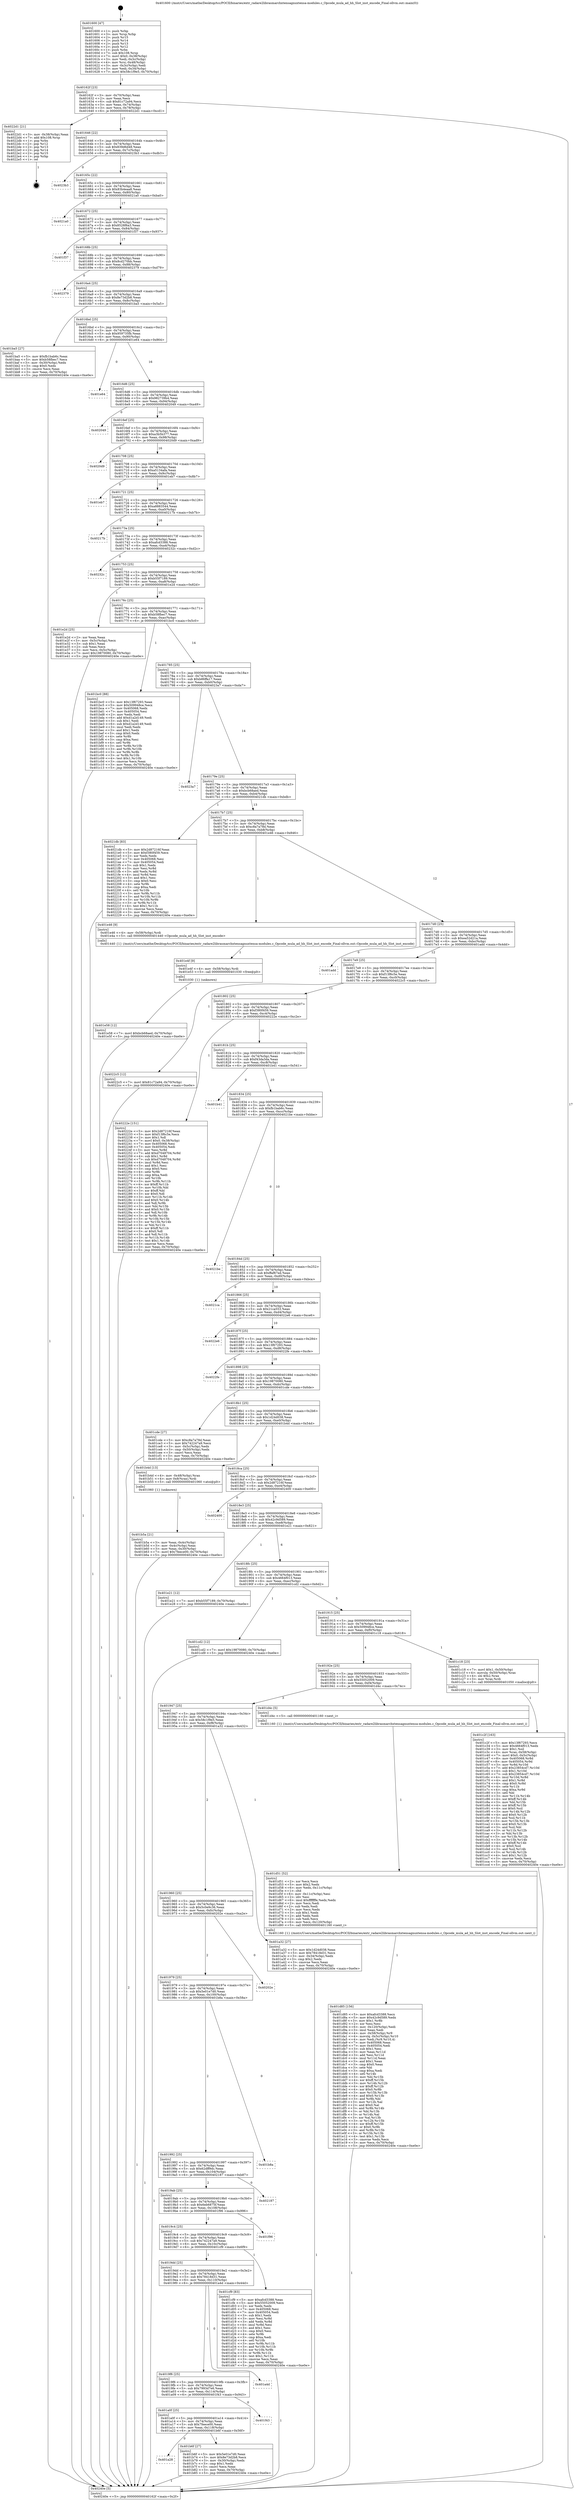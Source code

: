 digraph "0x401600" {
  label = "0x401600 (/mnt/c/Users/mathe/Desktop/tcc/POCII/binaries/extr_radare2librasmarchxtensagnuxtensa-modules.c_Opcode_mula_ad_hh_Slot_inst_encode_Final-ollvm.out::main(0))"
  labelloc = "t"
  node[shape=record]

  Entry [label="",width=0.3,height=0.3,shape=circle,fillcolor=black,style=filled]
  "0x40162f" [label="{
     0x40162f [23]\l
     | [instrs]\l
     &nbsp;&nbsp;0x40162f \<+3\>: mov -0x70(%rbp),%eax\l
     &nbsp;&nbsp;0x401632 \<+2\>: mov %eax,%ecx\l
     &nbsp;&nbsp;0x401634 \<+6\>: sub $0x81c72a94,%ecx\l
     &nbsp;&nbsp;0x40163a \<+3\>: mov %eax,-0x74(%rbp)\l
     &nbsp;&nbsp;0x40163d \<+3\>: mov %ecx,-0x78(%rbp)\l
     &nbsp;&nbsp;0x401640 \<+6\>: je 00000000004022d1 \<main+0xcd1\>\l
  }"]
  "0x4022d1" [label="{
     0x4022d1 [21]\l
     | [instrs]\l
     &nbsp;&nbsp;0x4022d1 \<+3\>: mov -0x38(%rbp),%eax\l
     &nbsp;&nbsp;0x4022d4 \<+7\>: add $0x108,%rsp\l
     &nbsp;&nbsp;0x4022db \<+1\>: pop %rbx\l
     &nbsp;&nbsp;0x4022dc \<+2\>: pop %r12\l
     &nbsp;&nbsp;0x4022de \<+2\>: pop %r13\l
     &nbsp;&nbsp;0x4022e0 \<+2\>: pop %r14\l
     &nbsp;&nbsp;0x4022e2 \<+2\>: pop %r15\l
     &nbsp;&nbsp;0x4022e4 \<+1\>: pop %rbp\l
     &nbsp;&nbsp;0x4022e5 \<+1\>: ret\l
  }"]
  "0x401646" [label="{
     0x401646 [22]\l
     | [instrs]\l
     &nbsp;&nbsp;0x401646 \<+5\>: jmp 000000000040164b \<main+0x4b\>\l
     &nbsp;&nbsp;0x40164b \<+3\>: mov -0x74(%rbp),%eax\l
     &nbsp;&nbsp;0x40164e \<+5\>: sub $0x839d6d48,%eax\l
     &nbsp;&nbsp;0x401653 \<+3\>: mov %eax,-0x7c(%rbp)\l
     &nbsp;&nbsp;0x401656 \<+6\>: je 00000000004023b3 \<main+0xdb3\>\l
  }"]
  Exit [label="",width=0.3,height=0.3,shape=circle,fillcolor=black,style=filled,peripheries=2]
  "0x4023b3" [label="{
     0x4023b3\l
  }", style=dashed]
  "0x40165c" [label="{
     0x40165c [22]\l
     | [instrs]\l
     &nbsp;&nbsp;0x40165c \<+5\>: jmp 0000000000401661 \<main+0x61\>\l
     &nbsp;&nbsp;0x401661 \<+3\>: mov -0x74(%rbp),%eax\l
     &nbsp;&nbsp;0x401664 \<+5\>: sub $0x83b4eaa8,%eax\l
     &nbsp;&nbsp;0x401669 \<+3\>: mov %eax,-0x80(%rbp)\l
     &nbsp;&nbsp;0x40166c \<+6\>: je 00000000004021a0 \<main+0xba0\>\l
  }"]
  "0x401e58" [label="{
     0x401e58 [12]\l
     | [instrs]\l
     &nbsp;&nbsp;0x401e58 \<+7\>: movl $0xbcb68aed,-0x70(%rbp)\l
     &nbsp;&nbsp;0x401e5f \<+5\>: jmp 000000000040240e \<main+0xe0e\>\l
  }"]
  "0x4021a0" [label="{
     0x4021a0\l
  }", style=dashed]
  "0x401672" [label="{
     0x401672 [25]\l
     | [instrs]\l
     &nbsp;&nbsp;0x401672 \<+5\>: jmp 0000000000401677 \<main+0x77\>\l
     &nbsp;&nbsp;0x401677 \<+3\>: mov -0x74(%rbp),%eax\l
     &nbsp;&nbsp;0x40167a \<+5\>: sub $0x8528f6a3,%eax\l
     &nbsp;&nbsp;0x40167f \<+6\>: mov %eax,-0x84(%rbp)\l
     &nbsp;&nbsp;0x401685 \<+6\>: je 0000000000401f37 \<main+0x937\>\l
  }"]
  "0x401e4f" [label="{
     0x401e4f [9]\l
     | [instrs]\l
     &nbsp;&nbsp;0x401e4f \<+4\>: mov -0x58(%rbp),%rdi\l
     &nbsp;&nbsp;0x401e53 \<+5\>: call 0000000000401030 \<free@plt\>\l
     | [calls]\l
     &nbsp;&nbsp;0x401030 \{1\} (unknown)\l
  }"]
  "0x401f37" [label="{
     0x401f37\l
  }", style=dashed]
  "0x40168b" [label="{
     0x40168b [25]\l
     | [instrs]\l
     &nbsp;&nbsp;0x40168b \<+5\>: jmp 0000000000401690 \<main+0x90\>\l
     &nbsp;&nbsp;0x401690 \<+3\>: mov -0x74(%rbp),%eax\l
     &nbsp;&nbsp;0x401693 \<+5\>: sub $0x8cd270bb,%eax\l
     &nbsp;&nbsp;0x401698 \<+6\>: mov %eax,-0x88(%rbp)\l
     &nbsp;&nbsp;0x40169e \<+6\>: je 0000000000402379 \<main+0xd79\>\l
  }"]
  "0x401d85" [label="{
     0x401d85 [156]\l
     | [instrs]\l
     &nbsp;&nbsp;0x401d85 \<+5\>: mov $0xafcd3388,%ecx\l
     &nbsp;&nbsp;0x401d8a \<+5\>: mov $0x42c9d589,%edx\l
     &nbsp;&nbsp;0x401d8f \<+3\>: mov $0x1,%r8b\l
     &nbsp;&nbsp;0x401d92 \<+2\>: xor %esi,%esi\l
     &nbsp;&nbsp;0x401d94 \<+6\>: mov -0x120(%rbp),%edi\l
     &nbsp;&nbsp;0x401d9a \<+3\>: imul %eax,%edi\l
     &nbsp;&nbsp;0x401d9d \<+4\>: mov -0x58(%rbp),%r9\l
     &nbsp;&nbsp;0x401da1 \<+4\>: movslq -0x5c(%rbp),%r10\l
     &nbsp;&nbsp;0x401da5 \<+4\>: mov %edi,(%r9,%r10,4)\l
     &nbsp;&nbsp;0x401da9 \<+7\>: mov 0x405068,%eax\l
     &nbsp;&nbsp;0x401db0 \<+7\>: mov 0x405054,%edi\l
     &nbsp;&nbsp;0x401db7 \<+3\>: sub $0x1,%esi\l
     &nbsp;&nbsp;0x401dba \<+3\>: mov %eax,%r11d\l
     &nbsp;&nbsp;0x401dbd \<+3\>: add %esi,%r11d\l
     &nbsp;&nbsp;0x401dc0 \<+4\>: imul %r11d,%eax\l
     &nbsp;&nbsp;0x401dc4 \<+3\>: and $0x1,%eax\l
     &nbsp;&nbsp;0x401dc7 \<+3\>: cmp $0x0,%eax\l
     &nbsp;&nbsp;0x401dca \<+3\>: sete %bl\l
     &nbsp;&nbsp;0x401dcd \<+3\>: cmp $0xa,%edi\l
     &nbsp;&nbsp;0x401dd0 \<+4\>: setl %r14b\l
     &nbsp;&nbsp;0x401dd4 \<+3\>: mov %bl,%r15b\l
     &nbsp;&nbsp;0x401dd7 \<+4\>: xor $0xff,%r15b\l
     &nbsp;&nbsp;0x401ddb \<+3\>: mov %r14b,%r12b\l
     &nbsp;&nbsp;0x401dde \<+4\>: xor $0xff,%r12b\l
     &nbsp;&nbsp;0x401de2 \<+4\>: xor $0x0,%r8b\l
     &nbsp;&nbsp;0x401de6 \<+3\>: mov %r15b,%r13b\l
     &nbsp;&nbsp;0x401de9 \<+4\>: and $0x0,%r13b\l
     &nbsp;&nbsp;0x401ded \<+3\>: and %r8b,%bl\l
     &nbsp;&nbsp;0x401df0 \<+3\>: mov %r12b,%al\l
     &nbsp;&nbsp;0x401df3 \<+2\>: and $0x0,%al\l
     &nbsp;&nbsp;0x401df5 \<+3\>: and %r8b,%r14b\l
     &nbsp;&nbsp;0x401df8 \<+3\>: or %bl,%r13b\l
     &nbsp;&nbsp;0x401dfb \<+3\>: or %r14b,%al\l
     &nbsp;&nbsp;0x401dfe \<+3\>: xor %al,%r13b\l
     &nbsp;&nbsp;0x401e01 \<+3\>: or %r12b,%r15b\l
     &nbsp;&nbsp;0x401e04 \<+4\>: xor $0xff,%r15b\l
     &nbsp;&nbsp;0x401e08 \<+4\>: or $0x0,%r8b\l
     &nbsp;&nbsp;0x401e0c \<+3\>: and %r8b,%r15b\l
     &nbsp;&nbsp;0x401e0f \<+3\>: or %r15b,%r13b\l
     &nbsp;&nbsp;0x401e12 \<+4\>: test $0x1,%r13b\l
     &nbsp;&nbsp;0x401e16 \<+3\>: cmovne %edx,%ecx\l
     &nbsp;&nbsp;0x401e19 \<+3\>: mov %ecx,-0x70(%rbp)\l
     &nbsp;&nbsp;0x401e1c \<+5\>: jmp 000000000040240e \<main+0xe0e\>\l
  }"]
  "0x402379" [label="{
     0x402379\l
  }", style=dashed]
  "0x4016a4" [label="{
     0x4016a4 [25]\l
     | [instrs]\l
     &nbsp;&nbsp;0x4016a4 \<+5\>: jmp 00000000004016a9 \<main+0xa9\>\l
     &nbsp;&nbsp;0x4016a9 \<+3\>: mov -0x74(%rbp),%eax\l
     &nbsp;&nbsp;0x4016ac \<+5\>: sub $0x8e73d2b8,%eax\l
     &nbsp;&nbsp;0x4016b1 \<+6\>: mov %eax,-0x8c(%rbp)\l
     &nbsp;&nbsp;0x4016b7 \<+6\>: je 0000000000401ba5 \<main+0x5a5\>\l
  }"]
  "0x401d51" [label="{
     0x401d51 [52]\l
     | [instrs]\l
     &nbsp;&nbsp;0x401d51 \<+2\>: xor %ecx,%ecx\l
     &nbsp;&nbsp;0x401d53 \<+5\>: mov $0x2,%edx\l
     &nbsp;&nbsp;0x401d58 \<+6\>: mov %edx,-0x11c(%rbp)\l
     &nbsp;&nbsp;0x401d5e \<+1\>: cltd\l
     &nbsp;&nbsp;0x401d5f \<+6\>: mov -0x11c(%rbp),%esi\l
     &nbsp;&nbsp;0x401d65 \<+2\>: idiv %esi\l
     &nbsp;&nbsp;0x401d67 \<+6\>: imul $0xfffffffe,%edx,%edx\l
     &nbsp;&nbsp;0x401d6d \<+2\>: mov %ecx,%edi\l
     &nbsp;&nbsp;0x401d6f \<+2\>: sub %edx,%edi\l
     &nbsp;&nbsp;0x401d71 \<+2\>: mov %ecx,%edx\l
     &nbsp;&nbsp;0x401d73 \<+3\>: sub $0x1,%edx\l
     &nbsp;&nbsp;0x401d76 \<+2\>: add %edx,%edi\l
     &nbsp;&nbsp;0x401d78 \<+2\>: sub %edi,%ecx\l
     &nbsp;&nbsp;0x401d7a \<+6\>: mov %ecx,-0x120(%rbp)\l
     &nbsp;&nbsp;0x401d80 \<+5\>: call 0000000000401160 \<next_i\>\l
     | [calls]\l
     &nbsp;&nbsp;0x401160 \{1\} (/mnt/c/Users/mathe/Desktop/tcc/POCII/binaries/extr_radare2librasmarchxtensagnuxtensa-modules.c_Opcode_mula_ad_hh_Slot_inst_encode_Final-ollvm.out::next_i)\l
  }"]
  "0x401ba5" [label="{
     0x401ba5 [27]\l
     | [instrs]\l
     &nbsp;&nbsp;0x401ba5 \<+5\>: mov $0xfb1bab6c,%eax\l
     &nbsp;&nbsp;0x401baa \<+5\>: mov $0xb58fbec7,%ecx\l
     &nbsp;&nbsp;0x401baf \<+3\>: mov -0x30(%rbp),%edx\l
     &nbsp;&nbsp;0x401bb2 \<+3\>: cmp $0x0,%edx\l
     &nbsp;&nbsp;0x401bb5 \<+3\>: cmove %ecx,%eax\l
     &nbsp;&nbsp;0x401bb8 \<+3\>: mov %eax,-0x70(%rbp)\l
     &nbsp;&nbsp;0x401bbb \<+5\>: jmp 000000000040240e \<main+0xe0e\>\l
  }"]
  "0x4016bd" [label="{
     0x4016bd [25]\l
     | [instrs]\l
     &nbsp;&nbsp;0x4016bd \<+5\>: jmp 00000000004016c2 \<main+0xc2\>\l
     &nbsp;&nbsp;0x4016c2 \<+3\>: mov -0x74(%rbp),%eax\l
     &nbsp;&nbsp;0x4016c5 \<+5\>: sub $0x959735fb,%eax\l
     &nbsp;&nbsp;0x4016ca \<+6\>: mov %eax,-0x90(%rbp)\l
     &nbsp;&nbsp;0x4016d0 \<+6\>: je 0000000000401e64 \<main+0x864\>\l
  }"]
  "0x401c2f" [label="{
     0x401c2f [163]\l
     | [instrs]\l
     &nbsp;&nbsp;0x401c2f \<+5\>: mov $0x13f67293,%ecx\l
     &nbsp;&nbsp;0x401c34 \<+5\>: mov $0x4664f013,%edx\l
     &nbsp;&nbsp;0x401c39 \<+3\>: mov $0x1,%sil\l
     &nbsp;&nbsp;0x401c3c \<+4\>: mov %rax,-0x58(%rbp)\l
     &nbsp;&nbsp;0x401c40 \<+7\>: movl $0x0,-0x5c(%rbp)\l
     &nbsp;&nbsp;0x401c47 \<+8\>: mov 0x405068,%r8d\l
     &nbsp;&nbsp;0x401c4f \<+8\>: mov 0x405054,%r9d\l
     &nbsp;&nbsp;0x401c57 \<+3\>: mov %r8d,%r10d\l
     &nbsp;&nbsp;0x401c5a \<+7\>: add $0x23854cd7,%r10d\l
     &nbsp;&nbsp;0x401c61 \<+4\>: sub $0x1,%r10d\l
     &nbsp;&nbsp;0x401c65 \<+7\>: sub $0x23854cd7,%r10d\l
     &nbsp;&nbsp;0x401c6c \<+4\>: imul %r10d,%r8d\l
     &nbsp;&nbsp;0x401c70 \<+4\>: and $0x1,%r8d\l
     &nbsp;&nbsp;0x401c74 \<+4\>: cmp $0x0,%r8d\l
     &nbsp;&nbsp;0x401c78 \<+4\>: sete %r11b\l
     &nbsp;&nbsp;0x401c7c \<+4\>: cmp $0xa,%r9d\l
     &nbsp;&nbsp;0x401c80 \<+3\>: setl %bl\l
     &nbsp;&nbsp;0x401c83 \<+3\>: mov %r11b,%r14b\l
     &nbsp;&nbsp;0x401c86 \<+4\>: xor $0xff,%r14b\l
     &nbsp;&nbsp;0x401c8a \<+3\>: mov %bl,%r15b\l
     &nbsp;&nbsp;0x401c8d \<+4\>: xor $0xff,%r15b\l
     &nbsp;&nbsp;0x401c91 \<+4\>: xor $0x0,%sil\l
     &nbsp;&nbsp;0x401c95 \<+3\>: mov %r14b,%r12b\l
     &nbsp;&nbsp;0x401c98 \<+4\>: and $0x0,%r12b\l
     &nbsp;&nbsp;0x401c9c \<+3\>: and %sil,%r11b\l
     &nbsp;&nbsp;0x401c9f \<+3\>: mov %r15b,%r13b\l
     &nbsp;&nbsp;0x401ca2 \<+4\>: and $0x0,%r13b\l
     &nbsp;&nbsp;0x401ca6 \<+3\>: and %sil,%bl\l
     &nbsp;&nbsp;0x401ca9 \<+3\>: or %r11b,%r12b\l
     &nbsp;&nbsp;0x401cac \<+3\>: or %bl,%r13b\l
     &nbsp;&nbsp;0x401caf \<+3\>: xor %r13b,%r12b\l
     &nbsp;&nbsp;0x401cb2 \<+3\>: or %r15b,%r14b\l
     &nbsp;&nbsp;0x401cb5 \<+4\>: xor $0xff,%r14b\l
     &nbsp;&nbsp;0x401cb9 \<+4\>: or $0x0,%sil\l
     &nbsp;&nbsp;0x401cbd \<+3\>: and %sil,%r14b\l
     &nbsp;&nbsp;0x401cc0 \<+3\>: or %r14b,%r12b\l
     &nbsp;&nbsp;0x401cc3 \<+4\>: test $0x1,%r12b\l
     &nbsp;&nbsp;0x401cc7 \<+3\>: cmovne %edx,%ecx\l
     &nbsp;&nbsp;0x401cca \<+3\>: mov %ecx,-0x70(%rbp)\l
     &nbsp;&nbsp;0x401ccd \<+5\>: jmp 000000000040240e \<main+0xe0e\>\l
  }"]
  "0x401e64" [label="{
     0x401e64\l
  }", style=dashed]
  "0x4016d6" [label="{
     0x4016d6 [25]\l
     | [instrs]\l
     &nbsp;&nbsp;0x4016d6 \<+5\>: jmp 00000000004016db \<main+0xdb\>\l
     &nbsp;&nbsp;0x4016db \<+3\>: mov -0x74(%rbp),%eax\l
     &nbsp;&nbsp;0x4016de \<+5\>: sub $0x982739b4,%eax\l
     &nbsp;&nbsp;0x4016e3 \<+6\>: mov %eax,-0x94(%rbp)\l
     &nbsp;&nbsp;0x4016e9 \<+6\>: je 0000000000402049 \<main+0xa49\>\l
  }"]
  "0x401a28" [label="{
     0x401a28\l
  }", style=dashed]
  "0x402049" [label="{
     0x402049\l
  }", style=dashed]
  "0x4016ef" [label="{
     0x4016ef [25]\l
     | [instrs]\l
     &nbsp;&nbsp;0x4016ef \<+5\>: jmp 00000000004016f4 \<main+0xf4\>\l
     &nbsp;&nbsp;0x4016f4 \<+3\>: mov -0x74(%rbp),%eax\l
     &nbsp;&nbsp;0x4016f7 \<+5\>: sub $0xa3b5b377,%eax\l
     &nbsp;&nbsp;0x4016fc \<+6\>: mov %eax,-0x98(%rbp)\l
     &nbsp;&nbsp;0x401702 \<+6\>: je 00000000004020d9 \<main+0xad9\>\l
  }"]
  "0x401b6f" [label="{
     0x401b6f [27]\l
     | [instrs]\l
     &nbsp;&nbsp;0x401b6f \<+5\>: mov $0x5e01e7d0,%eax\l
     &nbsp;&nbsp;0x401b74 \<+5\>: mov $0x8e73d2b8,%ecx\l
     &nbsp;&nbsp;0x401b79 \<+3\>: mov -0x30(%rbp),%edx\l
     &nbsp;&nbsp;0x401b7c \<+3\>: cmp $0x1,%edx\l
     &nbsp;&nbsp;0x401b7f \<+3\>: cmovl %ecx,%eax\l
     &nbsp;&nbsp;0x401b82 \<+3\>: mov %eax,-0x70(%rbp)\l
     &nbsp;&nbsp;0x401b85 \<+5\>: jmp 000000000040240e \<main+0xe0e\>\l
  }"]
  "0x4020d9" [label="{
     0x4020d9\l
  }", style=dashed]
  "0x401708" [label="{
     0x401708 [25]\l
     | [instrs]\l
     &nbsp;&nbsp;0x401708 \<+5\>: jmp 000000000040170d \<main+0x10d\>\l
     &nbsp;&nbsp;0x40170d \<+3\>: mov -0x74(%rbp),%eax\l
     &nbsp;&nbsp;0x401710 \<+5\>: sub $0xa5134afa,%eax\l
     &nbsp;&nbsp;0x401715 \<+6\>: mov %eax,-0x9c(%rbp)\l
     &nbsp;&nbsp;0x40171b \<+6\>: je 0000000000401eb7 \<main+0x8b7\>\l
  }"]
  "0x401a0f" [label="{
     0x401a0f [25]\l
     | [instrs]\l
     &nbsp;&nbsp;0x401a0f \<+5\>: jmp 0000000000401a14 \<main+0x414\>\l
     &nbsp;&nbsp;0x401a14 \<+3\>: mov -0x74(%rbp),%eax\l
     &nbsp;&nbsp;0x401a17 \<+5\>: sub $0x7feece00,%eax\l
     &nbsp;&nbsp;0x401a1c \<+6\>: mov %eax,-0x118(%rbp)\l
     &nbsp;&nbsp;0x401a22 \<+6\>: je 0000000000401b6f \<main+0x56f\>\l
  }"]
  "0x401eb7" [label="{
     0x401eb7\l
  }", style=dashed]
  "0x401721" [label="{
     0x401721 [25]\l
     | [instrs]\l
     &nbsp;&nbsp;0x401721 \<+5\>: jmp 0000000000401726 \<main+0x126\>\l
     &nbsp;&nbsp;0x401726 \<+3\>: mov -0x74(%rbp),%eax\l
     &nbsp;&nbsp;0x401729 \<+5\>: sub $0xa8883544,%eax\l
     &nbsp;&nbsp;0x40172e \<+6\>: mov %eax,-0xa0(%rbp)\l
     &nbsp;&nbsp;0x401734 \<+6\>: je 000000000040217b \<main+0xb7b\>\l
  }"]
  "0x401f43" [label="{
     0x401f43\l
  }", style=dashed]
  "0x40217b" [label="{
     0x40217b\l
  }", style=dashed]
  "0x40173a" [label="{
     0x40173a [25]\l
     | [instrs]\l
     &nbsp;&nbsp;0x40173a \<+5\>: jmp 000000000040173f \<main+0x13f\>\l
     &nbsp;&nbsp;0x40173f \<+3\>: mov -0x74(%rbp),%eax\l
     &nbsp;&nbsp;0x401742 \<+5\>: sub $0xafcd3388,%eax\l
     &nbsp;&nbsp;0x401747 \<+6\>: mov %eax,-0xa4(%rbp)\l
     &nbsp;&nbsp;0x40174d \<+6\>: je 000000000040232c \<main+0xd2c\>\l
  }"]
  "0x4019f6" [label="{
     0x4019f6 [25]\l
     | [instrs]\l
     &nbsp;&nbsp;0x4019f6 \<+5\>: jmp 00000000004019fb \<main+0x3fb\>\l
     &nbsp;&nbsp;0x4019fb \<+3\>: mov -0x74(%rbp),%eax\l
     &nbsp;&nbsp;0x4019fe \<+5\>: sub $0x7993d7e6,%eax\l
     &nbsp;&nbsp;0x401a03 \<+6\>: mov %eax,-0x114(%rbp)\l
     &nbsp;&nbsp;0x401a09 \<+6\>: je 0000000000401f43 \<main+0x943\>\l
  }"]
  "0x40232c" [label="{
     0x40232c\l
  }", style=dashed]
  "0x401753" [label="{
     0x401753 [25]\l
     | [instrs]\l
     &nbsp;&nbsp;0x401753 \<+5\>: jmp 0000000000401758 \<main+0x158\>\l
     &nbsp;&nbsp;0x401758 \<+3\>: mov -0x74(%rbp),%eax\l
     &nbsp;&nbsp;0x40175b \<+5\>: sub $0xb55f7189,%eax\l
     &nbsp;&nbsp;0x401760 \<+6\>: mov %eax,-0xa8(%rbp)\l
     &nbsp;&nbsp;0x401766 \<+6\>: je 0000000000401e2d \<main+0x82d\>\l
  }"]
  "0x401a4d" [label="{
     0x401a4d\l
  }", style=dashed]
  "0x401e2d" [label="{
     0x401e2d [25]\l
     | [instrs]\l
     &nbsp;&nbsp;0x401e2d \<+2\>: xor %eax,%eax\l
     &nbsp;&nbsp;0x401e2f \<+3\>: mov -0x5c(%rbp),%ecx\l
     &nbsp;&nbsp;0x401e32 \<+3\>: sub $0x1,%eax\l
     &nbsp;&nbsp;0x401e35 \<+2\>: sub %eax,%ecx\l
     &nbsp;&nbsp;0x401e37 \<+3\>: mov %ecx,-0x5c(%rbp)\l
     &nbsp;&nbsp;0x401e3a \<+7\>: movl $0x19870080,-0x70(%rbp)\l
     &nbsp;&nbsp;0x401e41 \<+5\>: jmp 000000000040240e \<main+0xe0e\>\l
  }"]
  "0x40176c" [label="{
     0x40176c [25]\l
     | [instrs]\l
     &nbsp;&nbsp;0x40176c \<+5\>: jmp 0000000000401771 \<main+0x171\>\l
     &nbsp;&nbsp;0x401771 \<+3\>: mov -0x74(%rbp),%eax\l
     &nbsp;&nbsp;0x401774 \<+5\>: sub $0xb58fbec7,%eax\l
     &nbsp;&nbsp;0x401779 \<+6\>: mov %eax,-0xac(%rbp)\l
     &nbsp;&nbsp;0x40177f \<+6\>: je 0000000000401bc0 \<main+0x5c0\>\l
  }"]
  "0x4019dd" [label="{
     0x4019dd [25]\l
     | [instrs]\l
     &nbsp;&nbsp;0x4019dd \<+5\>: jmp 00000000004019e2 \<main+0x3e2\>\l
     &nbsp;&nbsp;0x4019e2 \<+3\>: mov -0x74(%rbp),%eax\l
     &nbsp;&nbsp;0x4019e5 \<+5\>: sub $0x78418d31,%eax\l
     &nbsp;&nbsp;0x4019ea \<+6\>: mov %eax,-0x110(%rbp)\l
     &nbsp;&nbsp;0x4019f0 \<+6\>: je 0000000000401a4d \<main+0x44d\>\l
  }"]
  "0x401bc0" [label="{
     0x401bc0 [88]\l
     | [instrs]\l
     &nbsp;&nbsp;0x401bc0 \<+5\>: mov $0x13f67293,%eax\l
     &nbsp;&nbsp;0x401bc5 \<+5\>: mov $0x509948ce,%ecx\l
     &nbsp;&nbsp;0x401bca \<+7\>: mov 0x405068,%edx\l
     &nbsp;&nbsp;0x401bd1 \<+7\>: mov 0x405054,%esi\l
     &nbsp;&nbsp;0x401bd8 \<+2\>: mov %edx,%edi\l
     &nbsp;&nbsp;0x401bda \<+6\>: add $0xd1a2d149,%edi\l
     &nbsp;&nbsp;0x401be0 \<+3\>: sub $0x1,%edi\l
     &nbsp;&nbsp;0x401be3 \<+6\>: sub $0xd1a2d149,%edi\l
     &nbsp;&nbsp;0x401be9 \<+3\>: imul %edi,%edx\l
     &nbsp;&nbsp;0x401bec \<+3\>: and $0x1,%edx\l
     &nbsp;&nbsp;0x401bef \<+3\>: cmp $0x0,%edx\l
     &nbsp;&nbsp;0x401bf2 \<+4\>: sete %r8b\l
     &nbsp;&nbsp;0x401bf6 \<+3\>: cmp $0xa,%esi\l
     &nbsp;&nbsp;0x401bf9 \<+4\>: setl %r9b\l
     &nbsp;&nbsp;0x401bfd \<+3\>: mov %r8b,%r10b\l
     &nbsp;&nbsp;0x401c00 \<+3\>: and %r9b,%r10b\l
     &nbsp;&nbsp;0x401c03 \<+3\>: xor %r9b,%r8b\l
     &nbsp;&nbsp;0x401c06 \<+3\>: or %r8b,%r10b\l
     &nbsp;&nbsp;0x401c09 \<+4\>: test $0x1,%r10b\l
     &nbsp;&nbsp;0x401c0d \<+3\>: cmovne %ecx,%eax\l
     &nbsp;&nbsp;0x401c10 \<+3\>: mov %eax,-0x70(%rbp)\l
     &nbsp;&nbsp;0x401c13 \<+5\>: jmp 000000000040240e \<main+0xe0e\>\l
  }"]
  "0x401785" [label="{
     0x401785 [25]\l
     | [instrs]\l
     &nbsp;&nbsp;0x401785 \<+5\>: jmp 000000000040178a \<main+0x18a\>\l
     &nbsp;&nbsp;0x40178a \<+3\>: mov -0x74(%rbp),%eax\l
     &nbsp;&nbsp;0x40178d \<+5\>: sub $0xb86ffa17,%eax\l
     &nbsp;&nbsp;0x401792 \<+6\>: mov %eax,-0xb0(%rbp)\l
     &nbsp;&nbsp;0x401798 \<+6\>: je 00000000004023a7 \<main+0xda7\>\l
  }"]
  "0x401cf9" [label="{
     0x401cf9 [83]\l
     | [instrs]\l
     &nbsp;&nbsp;0x401cf9 \<+5\>: mov $0xafcd3388,%eax\l
     &nbsp;&nbsp;0x401cfe \<+5\>: mov $0x55052009,%ecx\l
     &nbsp;&nbsp;0x401d03 \<+2\>: xor %edx,%edx\l
     &nbsp;&nbsp;0x401d05 \<+7\>: mov 0x405068,%esi\l
     &nbsp;&nbsp;0x401d0c \<+7\>: mov 0x405054,%edi\l
     &nbsp;&nbsp;0x401d13 \<+3\>: sub $0x1,%edx\l
     &nbsp;&nbsp;0x401d16 \<+3\>: mov %esi,%r8d\l
     &nbsp;&nbsp;0x401d19 \<+3\>: add %edx,%r8d\l
     &nbsp;&nbsp;0x401d1c \<+4\>: imul %r8d,%esi\l
     &nbsp;&nbsp;0x401d20 \<+3\>: and $0x1,%esi\l
     &nbsp;&nbsp;0x401d23 \<+3\>: cmp $0x0,%esi\l
     &nbsp;&nbsp;0x401d26 \<+4\>: sete %r9b\l
     &nbsp;&nbsp;0x401d2a \<+3\>: cmp $0xa,%edi\l
     &nbsp;&nbsp;0x401d2d \<+4\>: setl %r10b\l
     &nbsp;&nbsp;0x401d31 \<+3\>: mov %r9b,%r11b\l
     &nbsp;&nbsp;0x401d34 \<+3\>: and %r10b,%r11b\l
     &nbsp;&nbsp;0x401d37 \<+3\>: xor %r10b,%r9b\l
     &nbsp;&nbsp;0x401d3a \<+3\>: or %r9b,%r11b\l
     &nbsp;&nbsp;0x401d3d \<+4\>: test $0x1,%r11b\l
     &nbsp;&nbsp;0x401d41 \<+3\>: cmovne %ecx,%eax\l
     &nbsp;&nbsp;0x401d44 \<+3\>: mov %eax,-0x70(%rbp)\l
     &nbsp;&nbsp;0x401d47 \<+5\>: jmp 000000000040240e \<main+0xe0e\>\l
  }"]
  "0x4023a7" [label="{
     0x4023a7\l
  }", style=dashed]
  "0x40179e" [label="{
     0x40179e [25]\l
     | [instrs]\l
     &nbsp;&nbsp;0x40179e \<+5\>: jmp 00000000004017a3 \<main+0x1a3\>\l
     &nbsp;&nbsp;0x4017a3 \<+3\>: mov -0x74(%rbp),%eax\l
     &nbsp;&nbsp;0x4017a6 \<+5\>: sub $0xbcb68aed,%eax\l
     &nbsp;&nbsp;0x4017ab \<+6\>: mov %eax,-0xb4(%rbp)\l
     &nbsp;&nbsp;0x4017b1 \<+6\>: je 00000000004021db \<main+0xbdb\>\l
  }"]
  "0x4019c4" [label="{
     0x4019c4 [25]\l
     | [instrs]\l
     &nbsp;&nbsp;0x4019c4 \<+5\>: jmp 00000000004019c9 \<main+0x3c9\>\l
     &nbsp;&nbsp;0x4019c9 \<+3\>: mov -0x74(%rbp),%eax\l
     &nbsp;&nbsp;0x4019cc \<+5\>: sub $0x742247a9,%eax\l
     &nbsp;&nbsp;0x4019d1 \<+6\>: mov %eax,-0x10c(%rbp)\l
     &nbsp;&nbsp;0x4019d7 \<+6\>: je 0000000000401cf9 \<main+0x6f9\>\l
  }"]
  "0x4021db" [label="{
     0x4021db [83]\l
     | [instrs]\l
     &nbsp;&nbsp;0x4021db \<+5\>: mov $0x2d87216f,%eax\l
     &nbsp;&nbsp;0x4021e0 \<+5\>: mov $0xf380f459,%ecx\l
     &nbsp;&nbsp;0x4021e5 \<+2\>: xor %edx,%edx\l
     &nbsp;&nbsp;0x4021e7 \<+7\>: mov 0x405068,%esi\l
     &nbsp;&nbsp;0x4021ee \<+7\>: mov 0x405054,%edi\l
     &nbsp;&nbsp;0x4021f5 \<+3\>: sub $0x1,%edx\l
     &nbsp;&nbsp;0x4021f8 \<+3\>: mov %esi,%r8d\l
     &nbsp;&nbsp;0x4021fb \<+3\>: add %edx,%r8d\l
     &nbsp;&nbsp;0x4021fe \<+4\>: imul %r8d,%esi\l
     &nbsp;&nbsp;0x402202 \<+3\>: and $0x1,%esi\l
     &nbsp;&nbsp;0x402205 \<+3\>: cmp $0x0,%esi\l
     &nbsp;&nbsp;0x402208 \<+4\>: sete %r9b\l
     &nbsp;&nbsp;0x40220c \<+3\>: cmp $0xa,%edi\l
     &nbsp;&nbsp;0x40220f \<+4\>: setl %r10b\l
     &nbsp;&nbsp;0x402213 \<+3\>: mov %r9b,%r11b\l
     &nbsp;&nbsp;0x402216 \<+3\>: and %r10b,%r11b\l
     &nbsp;&nbsp;0x402219 \<+3\>: xor %r10b,%r9b\l
     &nbsp;&nbsp;0x40221c \<+3\>: or %r9b,%r11b\l
     &nbsp;&nbsp;0x40221f \<+4\>: test $0x1,%r11b\l
     &nbsp;&nbsp;0x402223 \<+3\>: cmovne %ecx,%eax\l
     &nbsp;&nbsp;0x402226 \<+3\>: mov %eax,-0x70(%rbp)\l
     &nbsp;&nbsp;0x402229 \<+5\>: jmp 000000000040240e \<main+0xe0e\>\l
  }"]
  "0x4017b7" [label="{
     0x4017b7 [25]\l
     | [instrs]\l
     &nbsp;&nbsp;0x4017b7 \<+5\>: jmp 00000000004017bc \<main+0x1bc\>\l
     &nbsp;&nbsp;0x4017bc \<+3\>: mov -0x74(%rbp),%eax\l
     &nbsp;&nbsp;0x4017bf \<+5\>: sub $0xc8a7a78d,%eax\l
     &nbsp;&nbsp;0x4017c4 \<+6\>: mov %eax,-0xb8(%rbp)\l
     &nbsp;&nbsp;0x4017ca \<+6\>: je 0000000000401e46 \<main+0x846\>\l
  }"]
  "0x401f96" [label="{
     0x401f96\l
  }", style=dashed]
  "0x401e46" [label="{
     0x401e46 [9]\l
     | [instrs]\l
     &nbsp;&nbsp;0x401e46 \<+4\>: mov -0x58(%rbp),%rdi\l
     &nbsp;&nbsp;0x401e4a \<+5\>: call 0000000000401440 \<Opcode_mula_ad_hh_Slot_inst_encode\>\l
     | [calls]\l
     &nbsp;&nbsp;0x401440 \{1\} (/mnt/c/Users/mathe/Desktop/tcc/POCII/binaries/extr_radare2librasmarchxtensagnuxtensa-modules.c_Opcode_mula_ad_hh_Slot_inst_encode_Final-ollvm.out::Opcode_mula_ad_hh_Slot_inst_encode)\l
  }"]
  "0x4017d0" [label="{
     0x4017d0 [25]\l
     | [instrs]\l
     &nbsp;&nbsp;0x4017d0 \<+5\>: jmp 00000000004017d5 \<main+0x1d5\>\l
     &nbsp;&nbsp;0x4017d5 \<+3\>: mov -0x74(%rbp),%eax\l
     &nbsp;&nbsp;0x4017d8 \<+5\>: sub $0xea52d21a,%eax\l
     &nbsp;&nbsp;0x4017dd \<+6\>: mov %eax,-0xbc(%rbp)\l
     &nbsp;&nbsp;0x4017e3 \<+6\>: je 0000000000401add \<main+0x4dd\>\l
  }"]
  "0x4019ab" [label="{
     0x4019ab [25]\l
     | [instrs]\l
     &nbsp;&nbsp;0x4019ab \<+5\>: jmp 00000000004019b0 \<main+0x3b0\>\l
     &nbsp;&nbsp;0x4019b0 \<+3\>: mov -0x74(%rbp),%eax\l
     &nbsp;&nbsp;0x4019b3 \<+5\>: sub $0x6eb6875f,%eax\l
     &nbsp;&nbsp;0x4019b8 \<+6\>: mov %eax,-0x108(%rbp)\l
     &nbsp;&nbsp;0x4019be \<+6\>: je 0000000000401f96 \<main+0x996\>\l
  }"]
  "0x401add" [label="{
     0x401add\l
  }", style=dashed]
  "0x4017e9" [label="{
     0x4017e9 [25]\l
     | [instrs]\l
     &nbsp;&nbsp;0x4017e9 \<+5\>: jmp 00000000004017ee \<main+0x1ee\>\l
     &nbsp;&nbsp;0x4017ee \<+3\>: mov -0x74(%rbp),%eax\l
     &nbsp;&nbsp;0x4017f1 \<+5\>: sub $0xf13f6c5e,%eax\l
     &nbsp;&nbsp;0x4017f6 \<+6\>: mov %eax,-0xc0(%rbp)\l
     &nbsp;&nbsp;0x4017fc \<+6\>: je 00000000004022c5 \<main+0xcc5\>\l
  }"]
  "0x402187" [label="{
     0x402187\l
  }", style=dashed]
  "0x4022c5" [label="{
     0x4022c5 [12]\l
     | [instrs]\l
     &nbsp;&nbsp;0x4022c5 \<+7\>: movl $0x81c72a94,-0x70(%rbp)\l
     &nbsp;&nbsp;0x4022cc \<+5\>: jmp 000000000040240e \<main+0xe0e\>\l
  }"]
  "0x401802" [label="{
     0x401802 [25]\l
     | [instrs]\l
     &nbsp;&nbsp;0x401802 \<+5\>: jmp 0000000000401807 \<main+0x207\>\l
     &nbsp;&nbsp;0x401807 \<+3\>: mov -0x74(%rbp),%eax\l
     &nbsp;&nbsp;0x40180a \<+5\>: sub $0xf380f459,%eax\l
     &nbsp;&nbsp;0x40180f \<+6\>: mov %eax,-0xc4(%rbp)\l
     &nbsp;&nbsp;0x401815 \<+6\>: je 000000000040222e \<main+0xc2e\>\l
  }"]
  "0x401992" [label="{
     0x401992 [25]\l
     | [instrs]\l
     &nbsp;&nbsp;0x401992 \<+5\>: jmp 0000000000401997 \<main+0x397\>\l
     &nbsp;&nbsp;0x401997 \<+3\>: mov -0x74(%rbp),%eax\l
     &nbsp;&nbsp;0x40199a \<+5\>: sub $0x62dff9dc,%eax\l
     &nbsp;&nbsp;0x40199f \<+6\>: mov %eax,-0x104(%rbp)\l
     &nbsp;&nbsp;0x4019a5 \<+6\>: je 0000000000402187 \<main+0xb87\>\l
  }"]
  "0x40222e" [label="{
     0x40222e [151]\l
     | [instrs]\l
     &nbsp;&nbsp;0x40222e \<+5\>: mov $0x2d87216f,%eax\l
     &nbsp;&nbsp;0x402233 \<+5\>: mov $0xf13f6c5e,%ecx\l
     &nbsp;&nbsp;0x402238 \<+2\>: mov $0x1,%dl\l
     &nbsp;&nbsp;0x40223a \<+7\>: movl $0x0,-0x38(%rbp)\l
     &nbsp;&nbsp;0x402241 \<+7\>: mov 0x405068,%esi\l
     &nbsp;&nbsp;0x402248 \<+7\>: mov 0x405054,%edi\l
     &nbsp;&nbsp;0x40224f \<+3\>: mov %esi,%r8d\l
     &nbsp;&nbsp;0x402252 \<+7\>: add $0xd7048704,%r8d\l
     &nbsp;&nbsp;0x402259 \<+4\>: sub $0x1,%r8d\l
     &nbsp;&nbsp;0x40225d \<+7\>: sub $0xd7048704,%r8d\l
     &nbsp;&nbsp;0x402264 \<+4\>: imul %r8d,%esi\l
     &nbsp;&nbsp;0x402268 \<+3\>: and $0x1,%esi\l
     &nbsp;&nbsp;0x40226b \<+3\>: cmp $0x0,%esi\l
     &nbsp;&nbsp;0x40226e \<+4\>: sete %r9b\l
     &nbsp;&nbsp;0x402272 \<+3\>: cmp $0xa,%edi\l
     &nbsp;&nbsp;0x402275 \<+4\>: setl %r10b\l
     &nbsp;&nbsp;0x402279 \<+3\>: mov %r9b,%r11b\l
     &nbsp;&nbsp;0x40227c \<+4\>: xor $0xff,%r11b\l
     &nbsp;&nbsp;0x402280 \<+3\>: mov %r10b,%bl\l
     &nbsp;&nbsp;0x402283 \<+3\>: xor $0xff,%bl\l
     &nbsp;&nbsp;0x402286 \<+3\>: xor $0x0,%dl\l
     &nbsp;&nbsp;0x402289 \<+3\>: mov %r11b,%r14b\l
     &nbsp;&nbsp;0x40228c \<+4\>: and $0x0,%r14b\l
     &nbsp;&nbsp;0x402290 \<+3\>: and %dl,%r9b\l
     &nbsp;&nbsp;0x402293 \<+3\>: mov %bl,%r15b\l
     &nbsp;&nbsp;0x402296 \<+4\>: and $0x0,%r15b\l
     &nbsp;&nbsp;0x40229a \<+3\>: and %dl,%r10b\l
     &nbsp;&nbsp;0x40229d \<+3\>: or %r9b,%r14b\l
     &nbsp;&nbsp;0x4022a0 \<+3\>: or %r10b,%r15b\l
     &nbsp;&nbsp;0x4022a3 \<+3\>: xor %r15b,%r14b\l
     &nbsp;&nbsp;0x4022a6 \<+3\>: or %bl,%r11b\l
     &nbsp;&nbsp;0x4022a9 \<+4\>: xor $0xff,%r11b\l
     &nbsp;&nbsp;0x4022ad \<+3\>: or $0x0,%dl\l
     &nbsp;&nbsp;0x4022b0 \<+3\>: and %dl,%r11b\l
     &nbsp;&nbsp;0x4022b3 \<+3\>: or %r11b,%r14b\l
     &nbsp;&nbsp;0x4022b6 \<+4\>: test $0x1,%r14b\l
     &nbsp;&nbsp;0x4022ba \<+3\>: cmovne %ecx,%eax\l
     &nbsp;&nbsp;0x4022bd \<+3\>: mov %eax,-0x70(%rbp)\l
     &nbsp;&nbsp;0x4022c0 \<+5\>: jmp 000000000040240e \<main+0xe0e\>\l
  }"]
  "0x40181b" [label="{
     0x40181b [25]\l
     | [instrs]\l
     &nbsp;&nbsp;0x40181b \<+5\>: jmp 0000000000401820 \<main+0x220\>\l
     &nbsp;&nbsp;0x401820 \<+3\>: mov -0x74(%rbp),%eax\l
     &nbsp;&nbsp;0x401823 \<+5\>: sub $0xf43da3da,%eax\l
     &nbsp;&nbsp;0x401828 \<+6\>: mov %eax,-0xc8(%rbp)\l
     &nbsp;&nbsp;0x40182e \<+6\>: je 0000000000401b41 \<main+0x541\>\l
  }"]
  "0x401b8a" [label="{
     0x401b8a\l
  }", style=dashed]
  "0x401b41" [label="{
     0x401b41\l
  }", style=dashed]
  "0x401834" [label="{
     0x401834 [25]\l
     | [instrs]\l
     &nbsp;&nbsp;0x401834 \<+5\>: jmp 0000000000401839 \<main+0x239\>\l
     &nbsp;&nbsp;0x401839 \<+3\>: mov -0x74(%rbp),%eax\l
     &nbsp;&nbsp;0x40183c \<+5\>: sub $0xfb1bab6c,%eax\l
     &nbsp;&nbsp;0x401841 \<+6\>: mov %eax,-0xcc(%rbp)\l
     &nbsp;&nbsp;0x401847 \<+6\>: je 00000000004021be \<main+0xbbe\>\l
  }"]
  "0x401979" [label="{
     0x401979 [25]\l
     | [instrs]\l
     &nbsp;&nbsp;0x401979 \<+5\>: jmp 000000000040197e \<main+0x37e\>\l
     &nbsp;&nbsp;0x40197e \<+3\>: mov -0x74(%rbp),%eax\l
     &nbsp;&nbsp;0x401981 \<+5\>: sub $0x5e01e7d0,%eax\l
     &nbsp;&nbsp;0x401986 \<+6\>: mov %eax,-0x100(%rbp)\l
     &nbsp;&nbsp;0x40198c \<+6\>: je 0000000000401b8a \<main+0x58a\>\l
  }"]
  "0x4021be" [label="{
     0x4021be\l
  }", style=dashed]
  "0x40184d" [label="{
     0x40184d [25]\l
     | [instrs]\l
     &nbsp;&nbsp;0x40184d \<+5\>: jmp 0000000000401852 \<main+0x252\>\l
     &nbsp;&nbsp;0x401852 \<+3\>: mov -0x74(%rbp),%eax\l
     &nbsp;&nbsp;0x401855 \<+5\>: sub $0xffaf67ed,%eax\l
     &nbsp;&nbsp;0x40185a \<+6\>: mov %eax,-0xd0(%rbp)\l
     &nbsp;&nbsp;0x401860 \<+6\>: je 00000000004021ca \<main+0xbca\>\l
  }"]
  "0x40202e" [label="{
     0x40202e\l
  }", style=dashed]
  "0x4021ca" [label="{
     0x4021ca\l
  }", style=dashed]
  "0x401866" [label="{
     0x401866 [25]\l
     | [instrs]\l
     &nbsp;&nbsp;0x401866 \<+5\>: jmp 000000000040186b \<main+0x26b\>\l
     &nbsp;&nbsp;0x40186b \<+3\>: mov -0x74(%rbp),%eax\l
     &nbsp;&nbsp;0x40186e \<+5\>: sub $0x21ca553,%eax\l
     &nbsp;&nbsp;0x401873 \<+6\>: mov %eax,-0xd4(%rbp)\l
     &nbsp;&nbsp;0x401879 \<+6\>: je 00000000004022e6 \<main+0xce6\>\l
  }"]
  "0x401b5a" [label="{
     0x401b5a [21]\l
     | [instrs]\l
     &nbsp;&nbsp;0x401b5a \<+3\>: mov %eax,-0x4c(%rbp)\l
     &nbsp;&nbsp;0x401b5d \<+3\>: mov -0x4c(%rbp),%eax\l
     &nbsp;&nbsp;0x401b60 \<+3\>: mov %eax,-0x30(%rbp)\l
     &nbsp;&nbsp;0x401b63 \<+7\>: movl $0x7feece00,-0x70(%rbp)\l
     &nbsp;&nbsp;0x401b6a \<+5\>: jmp 000000000040240e \<main+0xe0e\>\l
  }"]
  "0x4022e6" [label="{
     0x4022e6\l
  }", style=dashed]
  "0x40187f" [label="{
     0x40187f [25]\l
     | [instrs]\l
     &nbsp;&nbsp;0x40187f \<+5\>: jmp 0000000000401884 \<main+0x284\>\l
     &nbsp;&nbsp;0x401884 \<+3\>: mov -0x74(%rbp),%eax\l
     &nbsp;&nbsp;0x401887 \<+5\>: sub $0x13f67293,%eax\l
     &nbsp;&nbsp;0x40188c \<+6\>: mov %eax,-0xd8(%rbp)\l
     &nbsp;&nbsp;0x401892 \<+6\>: je 00000000004022fe \<main+0xcfe\>\l
  }"]
  "0x401600" [label="{
     0x401600 [47]\l
     | [instrs]\l
     &nbsp;&nbsp;0x401600 \<+1\>: push %rbp\l
     &nbsp;&nbsp;0x401601 \<+3\>: mov %rsp,%rbp\l
     &nbsp;&nbsp;0x401604 \<+2\>: push %r15\l
     &nbsp;&nbsp;0x401606 \<+2\>: push %r14\l
     &nbsp;&nbsp;0x401608 \<+2\>: push %r13\l
     &nbsp;&nbsp;0x40160a \<+2\>: push %r12\l
     &nbsp;&nbsp;0x40160c \<+1\>: push %rbx\l
     &nbsp;&nbsp;0x40160d \<+7\>: sub $0x108,%rsp\l
     &nbsp;&nbsp;0x401614 \<+7\>: movl $0x0,-0x38(%rbp)\l
     &nbsp;&nbsp;0x40161b \<+3\>: mov %edi,-0x3c(%rbp)\l
     &nbsp;&nbsp;0x40161e \<+4\>: mov %rsi,-0x48(%rbp)\l
     &nbsp;&nbsp;0x401622 \<+3\>: mov -0x3c(%rbp),%edi\l
     &nbsp;&nbsp;0x401625 \<+3\>: mov %edi,-0x34(%rbp)\l
     &nbsp;&nbsp;0x401628 \<+7\>: movl $0x58c1f9e5,-0x70(%rbp)\l
  }"]
  "0x4022fe" [label="{
     0x4022fe\l
  }", style=dashed]
  "0x401898" [label="{
     0x401898 [25]\l
     | [instrs]\l
     &nbsp;&nbsp;0x401898 \<+5\>: jmp 000000000040189d \<main+0x29d\>\l
     &nbsp;&nbsp;0x40189d \<+3\>: mov -0x74(%rbp),%eax\l
     &nbsp;&nbsp;0x4018a0 \<+5\>: sub $0x19870080,%eax\l
     &nbsp;&nbsp;0x4018a5 \<+6\>: mov %eax,-0xdc(%rbp)\l
     &nbsp;&nbsp;0x4018ab \<+6\>: je 0000000000401cde \<main+0x6de\>\l
  }"]
  "0x40240e" [label="{
     0x40240e [5]\l
     | [instrs]\l
     &nbsp;&nbsp;0x40240e \<+5\>: jmp 000000000040162f \<main+0x2f\>\l
  }"]
  "0x401cde" [label="{
     0x401cde [27]\l
     | [instrs]\l
     &nbsp;&nbsp;0x401cde \<+5\>: mov $0xc8a7a78d,%eax\l
     &nbsp;&nbsp;0x401ce3 \<+5\>: mov $0x742247a9,%ecx\l
     &nbsp;&nbsp;0x401ce8 \<+3\>: mov -0x5c(%rbp),%edx\l
     &nbsp;&nbsp;0x401ceb \<+3\>: cmp -0x50(%rbp),%edx\l
     &nbsp;&nbsp;0x401cee \<+3\>: cmovl %ecx,%eax\l
     &nbsp;&nbsp;0x401cf1 \<+3\>: mov %eax,-0x70(%rbp)\l
     &nbsp;&nbsp;0x401cf4 \<+5\>: jmp 000000000040240e \<main+0xe0e\>\l
  }"]
  "0x4018b1" [label="{
     0x4018b1 [25]\l
     | [instrs]\l
     &nbsp;&nbsp;0x4018b1 \<+5\>: jmp 00000000004018b6 \<main+0x2b6\>\l
     &nbsp;&nbsp;0x4018b6 \<+3\>: mov -0x74(%rbp),%eax\l
     &nbsp;&nbsp;0x4018b9 \<+5\>: sub $0x1d24d038,%eax\l
     &nbsp;&nbsp;0x4018be \<+6\>: mov %eax,-0xe0(%rbp)\l
     &nbsp;&nbsp;0x4018c4 \<+6\>: je 0000000000401b4d \<main+0x54d\>\l
  }"]
  "0x401960" [label="{
     0x401960 [25]\l
     | [instrs]\l
     &nbsp;&nbsp;0x401960 \<+5\>: jmp 0000000000401965 \<main+0x365\>\l
     &nbsp;&nbsp;0x401965 \<+3\>: mov -0x74(%rbp),%eax\l
     &nbsp;&nbsp;0x401968 \<+5\>: sub $0x5c0e9c36,%eax\l
     &nbsp;&nbsp;0x40196d \<+6\>: mov %eax,-0xfc(%rbp)\l
     &nbsp;&nbsp;0x401973 \<+6\>: je 000000000040202e \<main+0xa2e\>\l
  }"]
  "0x401b4d" [label="{
     0x401b4d [13]\l
     | [instrs]\l
     &nbsp;&nbsp;0x401b4d \<+4\>: mov -0x48(%rbp),%rax\l
     &nbsp;&nbsp;0x401b51 \<+4\>: mov 0x8(%rax),%rdi\l
     &nbsp;&nbsp;0x401b55 \<+5\>: call 0000000000401060 \<atoi@plt\>\l
     | [calls]\l
     &nbsp;&nbsp;0x401060 \{1\} (unknown)\l
  }"]
  "0x4018ca" [label="{
     0x4018ca [25]\l
     | [instrs]\l
     &nbsp;&nbsp;0x4018ca \<+5\>: jmp 00000000004018cf \<main+0x2cf\>\l
     &nbsp;&nbsp;0x4018cf \<+3\>: mov -0x74(%rbp),%eax\l
     &nbsp;&nbsp;0x4018d2 \<+5\>: sub $0x2d87216f,%eax\l
     &nbsp;&nbsp;0x4018d7 \<+6\>: mov %eax,-0xe4(%rbp)\l
     &nbsp;&nbsp;0x4018dd \<+6\>: je 0000000000402400 \<main+0xe00\>\l
  }"]
  "0x401a32" [label="{
     0x401a32 [27]\l
     | [instrs]\l
     &nbsp;&nbsp;0x401a32 \<+5\>: mov $0x1d24d038,%eax\l
     &nbsp;&nbsp;0x401a37 \<+5\>: mov $0x78418d31,%ecx\l
     &nbsp;&nbsp;0x401a3c \<+3\>: mov -0x34(%rbp),%edx\l
     &nbsp;&nbsp;0x401a3f \<+3\>: cmp $0x2,%edx\l
     &nbsp;&nbsp;0x401a42 \<+3\>: cmovne %ecx,%eax\l
     &nbsp;&nbsp;0x401a45 \<+3\>: mov %eax,-0x70(%rbp)\l
     &nbsp;&nbsp;0x401a48 \<+5\>: jmp 000000000040240e \<main+0xe0e\>\l
  }"]
  "0x402400" [label="{
     0x402400\l
  }", style=dashed]
  "0x4018e3" [label="{
     0x4018e3 [25]\l
     | [instrs]\l
     &nbsp;&nbsp;0x4018e3 \<+5\>: jmp 00000000004018e8 \<main+0x2e8\>\l
     &nbsp;&nbsp;0x4018e8 \<+3\>: mov -0x74(%rbp),%eax\l
     &nbsp;&nbsp;0x4018eb \<+5\>: sub $0x42c9d589,%eax\l
     &nbsp;&nbsp;0x4018f0 \<+6\>: mov %eax,-0xe8(%rbp)\l
     &nbsp;&nbsp;0x4018f6 \<+6\>: je 0000000000401e21 \<main+0x821\>\l
  }"]
  "0x401947" [label="{
     0x401947 [25]\l
     | [instrs]\l
     &nbsp;&nbsp;0x401947 \<+5\>: jmp 000000000040194c \<main+0x34c\>\l
     &nbsp;&nbsp;0x40194c \<+3\>: mov -0x74(%rbp),%eax\l
     &nbsp;&nbsp;0x40194f \<+5\>: sub $0x58c1f9e5,%eax\l
     &nbsp;&nbsp;0x401954 \<+6\>: mov %eax,-0xf8(%rbp)\l
     &nbsp;&nbsp;0x40195a \<+6\>: je 0000000000401a32 \<main+0x432\>\l
  }"]
  "0x401e21" [label="{
     0x401e21 [12]\l
     | [instrs]\l
     &nbsp;&nbsp;0x401e21 \<+7\>: movl $0xb55f7189,-0x70(%rbp)\l
     &nbsp;&nbsp;0x401e28 \<+5\>: jmp 000000000040240e \<main+0xe0e\>\l
  }"]
  "0x4018fc" [label="{
     0x4018fc [25]\l
     | [instrs]\l
     &nbsp;&nbsp;0x4018fc \<+5\>: jmp 0000000000401901 \<main+0x301\>\l
     &nbsp;&nbsp;0x401901 \<+3\>: mov -0x74(%rbp),%eax\l
     &nbsp;&nbsp;0x401904 \<+5\>: sub $0x4664f013,%eax\l
     &nbsp;&nbsp;0x401909 \<+6\>: mov %eax,-0xec(%rbp)\l
     &nbsp;&nbsp;0x40190f \<+6\>: je 0000000000401cd2 \<main+0x6d2\>\l
  }"]
  "0x401d4c" [label="{
     0x401d4c [5]\l
     | [instrs]\l
     &nbsp;&nbsp;0x401d4c \<+5\>: call 0000000000401160 \<next_i\>\l
     | [calls]\l
     &nbsp;&nbsp;0x401160 \{1\} (/mnt/c/Users/mathe/Desktop/tcc/POCII/binaries/extr_radare2librasmarchxtensagnuxtensa-modules.c_Opcode_mula_ad_hh_Slot_inst_encode_Final-ollvm.out::next_i)\l
  }"]
  "0x401cd2" [label="{
     0x401cd2 [12]\l
     | [instrs]\l
     &nbsp;&nbsp;0x401cd2 \<+7\>: movl $0x19870080,-0x70(%rbp)\l
     &nbsp;&nbsp;0x401cd9 \<+5\>: jmp 000000000040240e \<main+0xe0e\>\l
  }"]
  "0x401915" [label="{
     0x401915 [25]\l
     | [instrs]\l
     &nbsp;&nbsp;0x401915 \<+5\>: jmp 000000000040191a \<main+0x31a\>\l
     &nbsp;&nbsp;0x40191a \<+3\>: mov -0x74(%rbp),%eax\l
     &nbsp;&nbsp;0x40191d \<+5\>: sub $0x509948ce,%eax\l
     &nbsp;&nbsp;0x401922 \<+6\>: mov %eax,-0xf0(%rbp)\l
     &nbsp;&nbsp;0x401928 \<+6\>: je 0000000000401c18 \<main+0x618\>\l
  }"]
  "0x40192e" [label="{
     0x40192e [25]\l
     | [instrs]\l
     &nbsp;&nbsp;0x40192e \<+5\>: jmp 0000000000401933 \<main+0x333\>\l
     &nbsp;&nbsp;0x401933 \<+3\>: mov -0x74(%rbp),%eax\l
     &nbsp;&nbsp;0x401936 \<+5\>: sub $0x55052009,%eax\l
     &nbsp;&nbsp;0x40193b \<+6\>: mov %eax,-0xf4(%rbp)\l
     &nbsp;&nbsp;0x401941 \<+6\>: je 0000000000401d4c \<main+0x74c\>\l
  }"]
  "0x401c18" [label="{
     0x401c18 [23]\l
     | [instrs]\l
     &nbsp;&nbsp;0x401c18 \<+7\>: movl $0x1,-0x50(%rbp)\l
     &nbsp;&nbsp;0x401c1f \<+4\>: movslq -0x50(%rbp),%rax\l
     &nbsp;&nbsp;0x401c23 \<+4\>: shl $0x2,%rax\l
     &nbsp;&nbsp;0x401c27 \<+3\>: mov %rax,%rdi\l
     &nbsp;&nbsp;0x401c2a \<+5\>: call 0000000000401050 \<malloc@plt\>\l
     | [calls]\l
     &nbsp;&nbsp;0x401050 \{1\} (unknown)\l
  }"]
  Entry -> "0x401600" [label=" 1"]
  "0x40162f" -> "0x4022d1" [label=" 1"]
  "0x40162f" -> "0x401646" [label=" 17"]
  "0x4022d1" -> Exit [label=" 1"]
  "0x401646" -> "0x4023b3" [label=" 0"]
  "0x401646" -> "0x40165c" [label=" 17"]
  "0x4022c5" -> "0x40240e" [label=" 1"]
  "0x40165c" -> "0x4021a0" [label=" 0"]
  "0x40165c" -> "0x401672" [label=" 17"]
  "0x40222e" -> "0x40240e" [label=" 1"]
  "0x401672" -> "0x401f37" [label=" 0"]
  "0x401672" -> "0x40168b" [label=" 17"]
  "0x4021db" -> "0x40240e" [label=" 1"]
  "0x40168b" -> "0x402379" [label=" 0"]
  "0x40168b" -> "0x4016a4" [label=" 17"]
  "0x401e58" -> "0x40240e" [label=" 1"]
  "0x4016a4" -> "0x401ba5" [label=" 1"]
  "0x4016a4" -> "0x4016bd" [label=" 16"]
  "0x401e4f" -> "0x401e58" [label=" 1"]
  "0x4016bd" -> "0x401e64" [label=" 0"]
  "0x4016bd" -> "0x4016d6" [label=" 16"]
  "0x401e46" -> "0x401e4f" [label=" 1"]
  "0x4016d6" -> "0x402049" [label=" 0"]
  "0x4016d6" -> "0x4016ef" [label=" 16"]
  "0x401e2d" -> "0x40240e" [label=" 1"]
  "0x4016ef" -> "0x4020d9" [label=" 0"]
  "0x4016ef" -> "0x401708" [label=" 16"]
  "0x401e21" -> "0x40240e" [label=" 1"]
  "0x401708" -> "0x401eb7" [label=" 0"]
  "0x401708" -> "0x401721" [label=" 16"]
  "0x401d51" -> "0x401d85" [label=" 1"]
  "0x401721" -> "0x40217b" [label=" 0"]
  "0x401721" -> "0x40173a" [label=" 16"]
  "0x401d4c" -> "0x401d51" [label=" 1"]
  "0x40173a" -> "0x40232c" [label=" 0"]
  "0x40173a" -> "0x401753" [label=" 16"]
  "0x401cde" -> "0x40240e" [label=" 2"]
  "0x401753" -> "0x401e2d" [label=" 1"]
  "0x401753" -> "0x40176c" [label=" 15"]
  "0x401cd2" -> "0x40240e" [label=" 1"]
  "0x40176c" -> "0x401bc0" [label=" 1"]
  "0x40176c" -> "0x401785" [label=" 14"]
  "0x401c18" -> "0x401c2f" [label=" 1"]
  "0x401785" -> "0x4023a7" [label=" 0"]
  "0x401785" -> "0x40179e" [label=" 14"]
  "0x401bc0" -> "0x40240e" [label=" 1"]
  "0x40179e" -> "0x4021db" [label=" 1"]
  "0x40179e" -> "0x4017b7" [label=" 13"]
  "0x401b6f" -> "0x40240e" [label=" 1"]
  "0x4017b7" -> "0x401e46" [label=" 1"]
  "0x4017b7" -> "0x4017d0" [label=" 12"]
  "0x401a0f" -> "0x401a28" [label=" 0"]
  "0x4017d0" -> "0x401add" [label=" 0"]
  "0x4017d0" -> "0x4017e9" [label=" 12"]
  "0x401d85" -> "0x40240e" [label=" 1"]
  "0x4017e9" -> "0x4022c5" [label=" 1"]
  "0x4017e9" -> "0x401802" [label=" 11"]
  "0x4019f6" -> "0x401a0f" [label=" 1"]
  "0x401802" -> "0x40222e" [label=" 1"]
  "0x401802" -> "0x40181b" [label=" 10"]
  "0x401cf9" -> "0x40240e" [label=" 1"]
  "0x40181b" -> "0x401b41" [label=" 0"]
  "0x40181b" -> "0x401834" [label=" 10"]
  "0x4019dd" -> "0x4019f6" [label=" 1"]
  "0x401834" -> "0x4021be" [label=" 0"]
  "0x401834" -> "0x40184d" [label=" 10"]
  "0x401c2f" -> "0x40240e" [label=" 1"]
  "0x40184d" -> "0x4021ca" [label=" 0"]
  "0x40184d" -> "0x401866" [label=" 10"]
  "0x4019c4" -> "0x4019dd" [label=" 1"]
  "0x401866" -> "0x4022e6" [label=" 0"]
  "0x401866" -> "0x40187f" [label=" 10"]
  "0x401ba5" -> "0x40240e" [label=" 1"]
  "0x40187f" -> "0x4022fe" [label=" 0"]
  "0x40187f" -> "0x401898" [label=" 10"]
  "0x4019ab" -> "0x4019c4" [label=" 2"]
  "0x401898" -> "0x401cde" [label=" 2"]
  "0x401898" -> "0x4018b1" [label=" 8"]
  "0x4019ab" -> "0x401f96" [label=" 0"]
  "0x4018b1" -> "0x401b4d" [label=" 1"]
  "0x4018b1" -> "0x4018ca" [label=" 7"]
  "0x401a0f" -> "0x401b6f" [label=" 1"]
  "0x4018ca" -> "0x402400" [label=" 0"]
  "0x4018ca" -> "0x4018e3" [label=" 7"]
  "0x401992" -> "0x4019ab" [label=" 2"]
  "0x4018e3" -> "0x401e21" [label=" 1"]
  "0x4018e3" -> "0x4018fc" [label=" 6"]
  "0x4019f6" -> "0x401f43" [label=" 0"]
  "0x4018fc" -> "0x401cd2" [label=" 1"]
  "0x4018fc" -> "0x401915" [label=" 5"]
  "0x401979" -> "0x401992" [label=" 2"]
  "0x401915" -> "0x401c18" [label=" 1"]
  "0x401915" -> "0x40192e" [label=" 4"]
  "0x401979" -> "0x401b8a" [label=" 0"]
  "0x40192e" -> "0x401d4c" [label=" 1"]
  "0x40192e" -> "0x401947" [label=" 3"]
  "0x401992" -> "0x402187" [label=" 0"]
  "0x401947" -> "0x401a32" [label=" 1"]
  "0x401947" -> "0x401960" [label=" 2"]
  "0x401a32" -> "0x40240e" [label=" 1"]
  "0x401600" -> "0x40162f" [label=" 1"]
  "0x40240e" -> "0x40162f" [label=" 17"]
  "0x401b4d" -> "0x401b5a" [label=" 1"]
  "0x401b5a" -> "0x40240e" [label=" 1"]
  "0x4019c4" -> "0x401cf9" [label=" 1"]
  "0x401960" -> "0x40202e" [label=" 0"]
  "0x401960" -> "0x401979" [label=" 2"]
  "0x4019dd" -> "0x401a4d" [label=" 0"]
}
